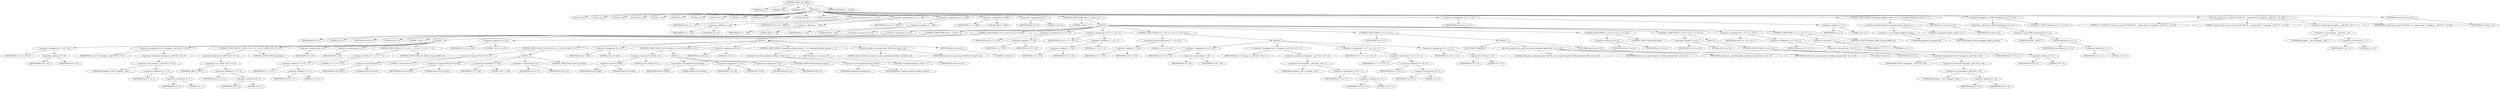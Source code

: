 digraph udhcp_get_option {  
"1000114" [label = "(METHOD,udhcp_get_option)" ]
"1000115" [label = "(PARAM,int a1)" ]
"1000116" [label = "(PARAM,int a2)" ]
"1000117" [label = "(PARAM,int a3)" ]
"1000118" [label = "(BLOCK,,)" ]
"1000119" [label = "(LOCAL,v3: int)" ]
"1000120" [label = "(LOCAL,v4: int)" ]
"1000121" [label = "(LOCAL,v5: int)" ]
"1000122" [label = "(LOCAL,v6: int)" ]
"1000123" [label = "(LOCAL,v7: int)" ]
"1000124" [label = "(LOCAL,v8: int)" ]
"1000125" [label = "(LOCAL,v9: int)" ]
"1000126" [label = "(LOCAL,v10: int)" ]
"1000127" [label = "(LOCAL,v11: int)" ]
"1000128" [label = "(LOCAL,v12: int)" ]
"1000129" [label = "(LOCAL,v13: bool)" ]
"1000130" [label = "(LOCAL,v14: int)" ]
"1000131" [label = "(LOCAL,v16: char [ 546 ])" ]
"1000132" [label = "(<operator>.assignment,v4 = a1 + 44)" ]
"1000133" [label = "(IDENTIFIER,v4,v4 = a1 + 44)" ]
"1000134" [label = "(<operator>.addition,a1 + 44)" ]
"1000135" [label = "(IDENTIFIER,a1,a1 + 44)" ]
"1000136" [label = "(LITERAL,44,a1 + 44)" ]
"1000137" [label = "(<operator>.assignment,v5 = a1 + 108)" ]
"1000138" [label = "(IDENTIFIER,v5,v5 = a1 + 108)" ]
"1000139" [label = "(<operator>.addition,a1 + 108)" ]
"1000140" [label = "(IDENTIFIER,a1,a1 + 108)" ]
"1000141" [label = "(LITERAL,108,a1 + 108)" ]
"1000142" [label = "(<operator>.assignment,v6 = a1 + 240)" ]
"1000143" [label = "(IDENTIFIER,v6,v6 = a1 + 240)" ]
"1000144" [label = "(<operator>.addition,a1 + 240)" ]
"1000145" [label = "(IDENTIFIER,a1,a1 + 240)" ]
"1000146" [label = "(LITERAL,240,a1 + 240)" ]
"1000147" [label = "(<operator>.assignment,v7 = 388)" ]
"1000148" [label = "(IDENTIFIER,v7,v7 = 388)" ]
"1000149" [label = "(LITERAL,388,v7 = 388)" ]
"1000150" [label = "(<operator>.assignment,v8 = 0)" ]
"1000151" [label = "(IDENTIFIER,v8,v8 = 0)" ]
"1000152" [label = "(LITERAL,0,v8 = 0)" ]
"1000153" [label = "(CONTROL_STRUCTURE,while ( 1 ),while ( 1 ))" ]
"1000154" [label = "(LITERAL,1,while ( 1 ))" ]
"1000155" [label = "(BLOCK,,)" ]
"1000156" [label = "(<operator>.assignment,v9 = 2)" ]
"1000157" [label = "(IDENTIFIER,v9,v9 = 2)" ]
"1000158" [label = "(LITERAL,2,v9 = 2)" ]
"1000159" [label = "(<operator>.assignment,v10 = 0)" ]
"1000160" [label = "(IDENTIFIER,v10,v10 = 0)" ]
"1000161" [label = "(LITERAL,0,v10 = 0)" ]
"1000162" [label = "(CONTROL_STRUCTURE,while ( 1 ),while ( 1 ))" ]
"1000163" [label = "(LITERAL,1,while ( 1 ))" ]
"1000164" [label = "(BLOCK,,)" ]
"1000165" [label = "(<operator>.assignment,v11 = v6 + v9)" ]
"1000166" [label = "(IDENTIFIER,v11,v11 = v6 + v9)" ]
"1000167" [label = "(<operator>.addition,v6 + v9)" ]
"1000168" [label = "(IDENTIFIER,v6,v6 + v9)" ]
"1000169" [label = "(IDENTIFIER,v9,v6 + v9)" ]
"1000170" [label = "(<operator>.assignment,v12 = *(unsigned __int8 *)(v6 + v9 - 2))" ]
"1000171" [label = "(IDENTIFIER,v12,v12 = *(unsigned __int8 *)(v6 + v9 - 2))" ]
"1000172" [label = "(<operator>.indirection,*(unsigned __int8 *)(v6 + v9 - 2))" ]
"1000173" [label = "(<operator>.cast,(unsigned __int8 *)(v6 + v9 - 2))" ]
"1000174" [label = "(UNKNOWN,unsigned __int8 *,unsigned __int8 *)" ]
"1000175" [label = "(<operator>.addition,v6 + v9 - 2)" ]
"1000176" [label = "(IDENTIFIER,v6,v6 + v9 - 2)" ]
"1000177" [label = "(<operator>.subtraction,v9 - 2)" ]
"1000178" [label = "(IDENTIFIER,v9,v9 - 2)" ]
"1000179" [label = "(LITERAL,2,v9 - 2)" ]
"1000180" [label = "(CONTROL_STRUCTURE,if ( *(_BYTE *)(v6 + v9 - 2) ),if ( *(_BYTE *)(v6 + v9 - 2) ))" ]
"1000181" [label = "(<operator>.indirection,*(_BYTE *)(v6 + v9 - 2))" ]
"1000182" [label = "(<operator>.cast,(_BYTE *)(v6 + v9 - 2))" ]
"1000183" [label = "(UNKNOWN,_BYTE *,_BYTE *)" ]
"1000184" [label = "(<operator>.addition,v6 + v9 - 2)" ]
"1000185" [label = "(IDENTIFIER,v6,v6 + v9 - 2)" ]
"1000186" [label = "(<operator>.subtraction,v9 - 2)" ]
"1000187" [label = "(IDENTIFIER,v9,v9 - 2)" ]
"1000188" [label = "(LITERAL,2,v9 - 2)" ]
"1000189" [label = "(CONTROL_STRUCTURE,break;,break;)" ]
"1000190" [label = "(<operator>.preDecrement,--v10)" ]
"1000191" [label = "(IDENTIFIER,v10,--v10)" ]
"1000192" [label = "(<operator>.preIncrement,++v9)" ]
"1000193" [label = "(IDENTIFIER,v9,++v9)" ]
"1000194" [label = "(CONTROL_STRUCTURE,if ( v7 + v10 + 1 < 2 ),if ( v7 + v10 + 1 < 2 ))" ]
"1000195" [label = "(<operator>.lessThan,v7 + v10 + 1 < 2)" ]
"1000196" [label = "(<operator>.addition,v7 + v10 + 1)" ]
"1000197" [label = "(IDENTIFIER,v7,v7 + v10 + 1)" ]
"1000198" [label = "(<operator>.addition,v10 + 1)" ]
"1000199" [label = "(IDENTIFIER,v10,v10 + 1)" ]
"1000200" [label = "(LITERAL,1,v10 + 1)" ]
"1000201" [label = "(LITERAL,2,v7 + v10 + 1 < 2)" ]
"1000202" [label = "(CONTROL_STRUCTURE,goto LABEL_20;,goto LABEL_20;)" ]
"1000203" [label = "(CONTROL_STRUCTURE,if ( v12 == 255 ),if ( v12 == 255 ))" ]
"1000204" [label = "(<operator>.equals,v12 == 255)" ]
"1000205" [label = "(IDENTIFIER,v12,v12 == 255)" ]
"1000206" [label = "(LITERAL,255,v12 == 255)" ]
"1000207" [label = "(BLOCK,,)" ]
"1000208" [label = "(CONTROL_STRUCTURE,if ( (v8 & 0x101) == 1 ),if ( (v8 & 0x101) == 1 ))" ]
"1000209" [label = "(<operator>.equals,(v8 & 0x101) == 1)" ]
"1000210" [label = "(<operator>.and,v8 & 0x101)" ]
"1000211" [label = "(IDENTIFIER,v8,v8 & 0x101)" ]
"1000212" [label = "(LITERAL,0x101,v8 & 0x101)" ]
"1000213" [label = "(LITERAL,1,(v8 & 0x101) == 1)" ]
"1000214" [label = "(BLOCK,,)" ]
"1000215" [label = "(<operators>.assignmentOr,v8 |= 0x101u)" ]
"1000216" [label = "(IDENTIFIER,v8,v8 |= 0x101u)" ]
"1000217" [label = "(LITERAL,0x101u,v8 |= 0x101u)" ]
"1000218" [label = "(<operator>.assignment,v7 = 128)" ]
"1000219" [label = "(IDENTIFIER,v7,v7 = 128)" ]
"1000220" [label = "(LITERAL,128,v7 = 128)" ]
"1000221" [label = "(<operator>.assignment,v6 = v5)" ]
"1000222" [label = "(IDENTIFIER,v6,v6 = v5)" ]
"1000223" [label = "(IDENTIFIER,v5,v6 = v5)" ]
"1000224" [label = "(CONTROL_STRUCTURE,continue;,continue;)" ]
"1000225" [label = "(<operator>.assignment,a3 = 514)" ]
"1000226" [label = "(IDENTIFIER,a3,a3 = 514)" ]
"1000227" [label = "(LITERAL,514,a3 = 514)" ]
"1000228" [label = "(CONTROL_STRUCTURE,if ( (v8 & 0x202) == 2 ),if ( (v8 & 0x202) == 2 ))" ]
"1000229" [label = "(<operator>.equals,(v8 & 0x202) == 2)" ]
"1000230" [label = "(<operator>.and,v8 & 0x202)" ]
"1000231" [label = "(IDENTIFIER,v8,v8 & 0x202)" ]
"1000232" [label = "(LITERAL,0x202,v8 & 0x202)" ]
"1000233" [label = "(LITERAL,2,(v8 & 0x202) == 2)" ]
"1000234" [label = "(BLOCK,,)" ]
"1000235" [label = "(<operators>.assignmentOr,v8 |= 0x202u)" ]
"1000236" [label = "(IDENTIFIER,v8,v8 |= 0x202u)" ]
"1000237" [label = "(LITERAL,0x202u,v8 |= 0x202u)" ]
"1000238" [label = "(<operator>.assignment,v7 = 64)" ]
"1000239" [label = "(IDENTIFIER,v7,v7 = 64)" ]
"1000240" [label = "(LITERAL,64,v7 = 64)" ]
"1000241" [label = "(<operator>.assignment,v6 = v4)" ]
"1000242" [label = "(IDENTIFIER,v6,v6 = v4)" ]
"1000243" [label = "(IDENTIFIER,v4,v6 = v4)" ]
"1000244" [label = "(CONTROL_STRUCTURE,continue;,continue;)" ]
"1000245" [label = "(<operator>.assignment,v14 = 0)" ]
"1000246" [label = "(IDENTIFIER,v14,v14 = 0)" ]
"1000247" [label = "(LITERAL,0,v14 = 0)" ]
"1000248" [label = "(CONTROL_STRUCTURE,if ( (unsigned int)dhcp_verbose < 3 ),if ( (unsigned int)dhcp_verbose < 3 ))" ]
"1000249" [label = "(<operator>.lessThan,(unsigned int)dhcp_verbose < 3)" ]
"1000250" [label = "(<operator>.cast,(unsigned int)dhcp_verbose)" ]
"1000251" [label = "(UNKNOWN,unsigned int,unsigned int)" ]
"1000252" [label = "(IDENTIFIER,dhcp_verbose,(unsigned int)dhcp_verbose)" ]
"1000253" [label = "(LITERAL,3,(unsigned int)dhcp_verbose < 3)" ]
"1000254" [label = "(RETURN,return v14;,return v14;)" ]
"1000255" [label = "(IDENTIFIER,v14,return v14;)" ]
"1000256" [label = "(bb_error_msg,bb_error_msg(\"option 0x%02x not found\", a2))" ]
"1000257" [label = "(LITERAL,\"option 0x%02x not found\",bb_error_msg(\"option 0x%02x not found\", a2))" ]
"1000258" [label = "(IDENTIFIER,a2,bb_error_msg(\"option 0x%02x not found\", a2))" ]
"1000259" [label = "(RETURN,return 0;,return 0;)" ]
"1000260" [label = "(LITERAL,0,return 0;)" ]
"1000261" [label = "(<operator>.assignment,a3 = v7 + v10)" ]
"1000262" [label = "(IDENTIFIER,a3,a3 = v7 + v10)" ]
"1000263" [label = "(<operator>.addition,v7 + v10)" ]
"1000264" [label = "(IDENTIFIER,v7,v7 + v10)" ]
"1000265" [label = "(IDENTIFIER,v10,v7 + v10)" ]
"1000266" [label = "(<operator>.assignment,v13 = v7 + v10 < 2)" ]
"1000267" [label = "(IDENTIFIER,v13,v13 = v7 + v10 < 2)" ]
"1000268" [label = "(<operator>.lessThan,v7 + v10 < 2)" ]
"1000269" [label = "(<operator>.addition,v7 + v10)" ]
"1000270" [label = "(IDENTIFIER,v7,v7 + v10)" ]
"1000271" [label = "(IDENTIFIER,v10,v7 + v10)" ]
"1000272" [label = "(LITERAL,2,v7 + v10 < 2)" ]
"1000273" [label = "(CONTROL_STRUCTURE,if ( v7 + v10 >= 2 ),if ( v7 + v10 >= 2 ))" ]
"1000274" [label = "(<operator>.greaterEqualsThan,v7 + v10 >= 2)" ]
"1000275" [label = "(<operator>.addition,v7 + v10)" ]
"1000276" [label = "(IDENTIFIER,v7,v7 + v10)" ]
"1000277" [label = "(IDENTIFIER,v10,v7 + v10)" ]
"1000278" [label = "(LITERAL,2,v7 + v10 >= 2)" ]
"1000279" [label = "(BLOCK,,)" ]
"1000280" [label = "(<operator>.assignment,v3 = v6 - v10)" ]
"1000281" [label = "(IDENTIFIER,v3,v3 = v6 - v10)" ]
"1000282" [label = "(<operator>.subtraction,v6 - v10)" ]
"1000283" [label = "(IDENTIFIER,v6,v6 - v10)" ]
"1000284" [label = "(IDENTIFIER,v10,v6 - v10)" ]
"1000285" [label = "(<operator>.assignment,a3 = *(unsigned __int8 *)(v6 - v10 + 1))" ]
"1000286" [label = "(IDENTIFIER,a3,a3 = *(unsigned __int8 *)(v6 - v10 + 1))" ]
"1000287" [label = "(<operator>.indirection,*(unsigned __int8 *)(v6 - v10 + 1))" ]
"1000288" [label = "(<operator>.cast,(unsigned __int8 *)(v6 - v10 + 1))" ]
"1000289" [label = "(UNKNOWN,unsigned __int8 *,unsigned __int8 *)" ]
"1000290" [label = "(<operator>.subtraction,v6 - v10 + 1)" ]
"1000291" [label = "(IDENTIFIER,v6,v6 - v10 + 1)" ]
"1000292" [label = "(<operator>.addition,v10 + 1)" ]
"1000293" [label = "(IDENTIFIER,v10,v10 + 1)" ]
"1000294" [label = "(LITERAL,1,v10 + 1)" ]
"1000295" [label = "(<operator>.assignment,v7 = v7 - a3 + v10 - 2)" ]
"1000296" [label = "(IDENTIFIER,v7,v7 = v7 - a3 + v10 - 2)" ]
"1000297" [label = "(<operator>.subtraction,v7 - a3 + v10 - 2)" ]
"1000298" [label = "(IDENTIFIER,v7,v7 - a3 + v10 - 2)" ]
"1000299" [label = "(<operator>.addition,a3 + v10 - 2)" ]
"1000300" [label = "(IDENTIFIER,a3,a3 + v10 - 2)" ]
"1000301" [label = "(<operator>.subtraction,v10 - 2)" ]
"1000302" [label = "(IDENTIFIER,v10,v10 - 2)" ]
"1000303" [label = "(LITERAL,2,v10 - 2)" ]
"1000304" [label = "(<operator>.assignment,v13 = v7 < 0)" ]
"1000305" [label = "(IDENTIFIER,v13,v13 = v7 < 0)" ]
"1000306" [label = "(<operator>.lessThan,v7 < 0)" ]
"1000307" [label = "(IDENTIFIER,v7,v7 < 0)" ]
"1000308" [label = "(LITERAL,0,v7 < 0)" ]
"1000309" [label = "(CONTROL_STRUCTURE,if ( v13 ),if ( v13 ))" ]
"1000310" [label = "(IDENTIFIER,v13,if ( v13 ))" ]
"1000311" [label = "(BLOCK,,)" ]
"1000312" [label = "(JUMP_TARGET,LABEL_20)" ]
"1000313" [label = "(bb_error_msg,bb_error_msg(\"bad packet, malformed option field\", a2, a3, v9))" ]
"1000314" [label = "(LITERAL,\"bad packet, malformed option field\",bb_error_msg(\"bad packet, malformed option field\", a2, a3, v9))" ]
"1000315" [label = "(IDENTIFIER,a2,bb_error_msg(\"bad packet, malformed option field\", a2, a3, v9))" ]
"1000316" [label = "(IDENTIFIER,a3,bb_error_msg(\"bad packet, malformed option field\", a2, a3, v9))" ]
"1000317" [label = "(IDENTIFIER,v9,bb_error_msg(\"bad packet, malformed option field\", a2, a3, v9))" ]
"1000318" [label = "(RETURN,return 0;,return 0;)" ]
"1000319" [label = "(LITERAL,0,return 0;)" ]
"1000320" [label = "(CONTROL_STRUCTURE,if ( v12 == a2 ),if ( v12 == a2 ))" ]
"1000321" [label = "(<operator>.equals,v12 == a2)" ]
"1000322" [label = "(IDENTIFIER,v12,v12 == a2)" ]
"1000323" [label = "(IDENTIFIER,a2,v12 == a2)" ]
"1000324" [label = "(CONTROL_STRUCTURE,break;,break;)" ]
"1000325" [label = "(CONTROL_STRUCTURE,if ( v12 == 52 ),if ( v12 == 52 ))" ]
"1000326" [label = "(<operator>.equals,v12 == 52)" ]
"1000327" [label = "(IDENTIFIER,v12,v12 == 52)" ]
"1000328" [label = "(LITERAL,52,v12 == 52)" ]
"1000329" [label = "(BLOCK,,)" ]
"1000330" [label = "(CONTROL_STRUCTURE,if ( a3 ),if ( a3 ))" ]
"1000331" [label = "(IDENTIFIER,a3,if ( a3 ))" ]
"1000332" [label = "(<operators>.assignmentOr,v8 |= *(unsigned __int8 *)(v6 + v9))" ]
"1000333" [label = "(IDENTIFIER,v8,v8 |= *(unsigned __int8 *)(v6 + v9))" ]
"1000334" [label = "(<operator>.indirection,*(unsigned __int8 *)(v6 + v9))" ]
"1000335" [label = "(<operator>.cast,(unsigned __int8 *)(v6 + v9))" ]
"1000336" [label = "(UNKNOWN,unsigned __int8 *,unsigned __int8 *)" ]
"1000337" [label = "(<operator>.addition,v6 + v9)" ]
"1000338" [label = "(IDENTIFIER,v6,v6 + v9)" ]
"1000339" [label = "(IDENTIFIER,v9,v6 + v9)" ]
"1000340" [label = "(<operator>.assignment,v6 = v6 + a3 - v10 + 2)" ]
"1000341" [label = "(IDENTIFIER,v6,v6 = v6 + a3 - v10 + 2)" ]
"1000342" [label = "(<operator>.addition,v6 + a3 - v10 + 2)" ]
"1000343" [label = "(IDENTIFIER,v6,v6 + a3 - v10 + 2)" ]
"1000344" [label = "(<operator>.subtraction,a3 - v10 + 2)" ]
"1000345" [label = "(IDENTIFIER,a3,a3 - v10 + 2)" ]
"1000346" [label = "(<operator>.addition,v10 + 2)" ]
"1000347" [label = "(IDENTIFIER,v10,v10 + 2)" ]
"1000348" [label = "(LITERAL,2,v10 + 2)" ]
"1000349" [label = "(CONTROL_STRUCTURE,if ( v7 < 1 ),if ( v7 < 1 ))" ]
"1000350" [label = "(<operator>.lessThan,v7 < 1)" ]
"1000351" [label = "(IDENTIFIER,v7,v7 < 1)" ]
"1000352" [label = "(LITERAL,1,v7 < 1)" ]
"1000353" [label = "(CONTROL_STRUCTURE,goto LABEL_20;,goto LABEL_20;)" ]
"1000354" [label = "(<operator>.assignment,v14 = v3 + 2)" ]
"1000355" [label = "(IDENTIFIER,v14,v14 = v3 + 2)" ]
"1000356" [label = "(<operator>.addition,v3 + 2)" ]
"1000357" [label = "(IDENTIFIER,v3,v3 + 2)" ]
"1000358" [label = "(LITERAL,2,v3 + 2)" ]
"1000359" [label = "(CONTROL_STRUCTURE,if ( (unsigned int)dhcp_verbose <= 1 ),if ( (unsigned int)dhcp_verbose <= 1 ))" ]
"1000360" [label = "(<operator>.lessEqualsThan,(unsigned int)dhcp_verbose <= 1)" ]
"1000361" [label = "(<operator>.cast,(unsigned int)dhcp_verbose)" ]
"1000362" [label = "(UNKNOWN,unsigned int,unsigned int)" ]
"1000363" [label = "(IDENTIFIER,dhcp_verbose,(unsigned int)dhcp_verbose)" ]
"1000364" [label = "(LITERAL,1,(unsigned int)dhcp_verbose <= 1)" ]
"1000365" [label = "(RETURN,return v14;,return v14;)" ]
"1000366" [label = "(IDENTIFIER,v14,return v14;)" ]
"1000367" [label = "(<operator>.assignment,*(_BYTE *)bin2hex(v16, v3 + 2) = 0)" ]
"1000368" [label = "(<operator>.indirection,*(_BYTE *)bin2hex(v16, v3 + 2))" ]
"1000369" [label = "(<operator>.cast,(_BYTE *)bin2hex(v16, v3 + 2))" ]
"1000370" [label = "(UNKNOWN,_BYTE *,_BYTE *)" ]
"1000371" [label = "(bin2hex,bin2hex(v16, v3 + 2))" ]
"1000372" [label = "(IDENTIFIER,v16,bin2hex(v16, v3 + 2))" ]
"1000373" [label = "(<operator>.addition,v3 + 2)" ]
"1000374" [label = "(IDENTIFIER,v3,v3 + 2)" ]
"1000375" [label = "(LITERAL,2,v3 + 2)" ]
"1000376" [label = "(LITERAL,0,*(_BYTE *)bin2hex(v16, v3 + 2) = 0)" ]
"1000377" [label = "(bb_error_msg,bb_error_msg(\"%s: 0x%02x %s\", \"option found\", *(unsigned __int8 *)(v11 - 2), v16))" ]
"1000378" [label = "(LITERAL,\"%s: 0x%02x %s\",bb_error_msg(\"%s: 0x%02x %s\", \"option found\", *(unsigned __int8 *)(v11 - 2), v16))" ]
"1000379" [label = "(LITERAL,\"option found\",bb_error_msg(\"%s: 0x%02x %s\", \"option found\", *(unsigned __int8 *)(v11 - 2), v16))" ]
"1000380" [label = "(<operator>.indirection,*(unsigned __int8 *)(v11 - 2))" ]
"1000381" [label = "(<operator>.cast,(unsigned __int8 *)(v11 - 2))" ]
"1000382" [label = "(UNKNOWN,unsigned __int8 *,unsigned __int8 *)" ]
"1000383" [label = "(<operator>.subtraction,v11 - 2)" ]
"1000384" [label = "(IDENTIFIER,v11,v11 - 2)" ]
"1000385" [label = "(LITERAL,2,v11 - 2)" ]
"1000386" [label = "(IDENTIFIER,v16,bb_error_msg(\"%s: 0x%02x %s\", \"option found\", *(unsigned __int8 *)(v11 - 2), v16))" ]
"1000387" [label = "(RETURN,return v14;,return v14;)" ]
"1000388" [label = "(IDENTIFIER,v14,return v14;)" ]
"1000389" [label = "(METHOD_RETURN,int __fastcall)" ]
  "1000114" -> "1000115" 
  "1000114" -> "1000116" 
  "1000114" -> "1000117" 
  "1000114" -> "1000118" 
  "1000114" -> "1000389" 
  "1000118" -> "1000119" 
  "1000118" -> "1000120" 
  "1000118" -> "1000121" 
  "1000118" -> "1000122" 
  "1000118" -> "1000123" 
  "1000118" -> "1000124" 
  "1000118" -> "1000125" 
  "1000118" -> "1000126" 
  "1000118" -> "1000127" 
  "1000118" -> "1000128" 
  "1000118" -> "1000129" 
  "1000118" -> "1000130" 
  "1000118" -> "1000131" 
  "1000118" -> "1000132" 
  "1000118" -> "1000137" 
  "1000118" -> "1000142" 
  "1000118" -> "1000147" 
  "1000118" -> "1000150" 
  "1000118" -> "1000153" 
  "1000118" -> "1000354" 
  "1000118" -> "1000359" 
  "1000118" -> "1000367" 
  "1000118" -> "1000377" 
  "1000118" -> "1000387" 
  "1000132" -> "1000133" 
  "1000132" -> "1000134" 
  "1000134" -> "1000135" 
  "1000134" -> "1000136" 
  "1000137" -> "1000138" 
  "1000137" -> "1000139" 
  "1000139" -> "1000140" 
  "1000139" -> "1000141" 
  "1000142" -> "1000143" 
  "1000142" -> "1000144" 
  "1000144" -> "1000145" 
  "1000144" -> "1000146" 
  "1000147" -> "1000148" 
  "1000147" -> "1000149" 
  "1000150" -> "1000151" 
  "1000150" -> "1000152" 
  "1000153" -> "1000154" 
  "1000153" -> "1000155" 
  "1000155" -> "1000156" 
  "1000155" -> "1000159" 
  "1000155" -> "1000162" 
  "1000155" -> "1000203" 
  "1000155" -> "1000261" 
  "1000155" -> "1000266" 
  "1000155" -> "1000273" 
  "1000155" -> "1000309" 
  "1000155" -> "1000320" 
  "1000155" -> "1000325" 
  "1000155" -> "1000340" 
  "1000155" -> "1000349" 
  "1000156" -> "1000157" 
  "1000156" -> "1000158" 
  "1000159" -> "1000160" 
  "1000159" -> "1000161" 
  "1000162" -> "1000163" 
  "1000162" -> "1000164" 
  "1000164" -> "1000165" 
  "1000164" -> "1000170" 
  "1000164" -> "1000180" 
  "1000164" -> "1000190" 
  "1000164" -> "1000192" 
  "1000164" -> "1000194" 
  "1000165" -> "1000166" 
  "1000165" -> "1000167" 
  "1000167" -> "1000168" 
  "1000167" -> "1000169" 
  "1000170" -> "1000171" 
  "1000170" -> "1000172" 
  "1000172" -> "1000173" 
  "1000173" -> "1000174" 
  "1000173" -> "1000175" 
  "1000175" -> "1000176" 
  "1000175" -> "1000177" 
  "1000177" -> "1000178" 
  "1000177" -> "1000179" 
  "1000180" -> "1000181" 
  "1000180" -> "1000189" 
  "1000181" -> "1000182" 
  "1000182" -> "1000183" 
  "1000182" -> "1000184" 
  "1000184" -> "1000185" 
  "1000184" -> "1000186" 
  "1000186" -> "1000187" 
  "1000186" -> "1000188" 
  "1000190" -> "1000191" 
  "1000192" -> "1000193" 
  "1000194" -> "1000195" 
  "1000194" -> "1000202" 
  "1000195" -> "1000196" 
  "1000195" -> "1000201" 
  "1000196" -> "1000197" 
  "1000196" -> "1000198" 
  "1000198" -> "1000199" 
  "1000198" -> "1000200" 
  "1000203" -> "1000204" 
  "1000203" -> "1000207" 
  "1000204" -> "1000205" 
  "1000204" -> "1000206" 
  "1000207" -> "1000208" 
  "1000207" -> "1000225" 
  "1000207" -> "1000228" 
  "1000207" -> "1000245" 
  "1000207" -> "1000248" 
  "1000207" -> "1000256" 
  "1000207" -> "1000259" 
  "1000208" -> "1000209" 
  "1000208" -> "1000214" 
  "1000209" -> "1000210" 
  "1000209" -> "1000213" 
  "1000210" -> "1000211" 
  "1000210" -> "1000212" 
  "1000214" -> "1000215" 
  "1000214" -> "1000218" 
  "1000214" -> "1000221" 
  "1000214" -> "1000224" 
  "1000215" -> "1000216" 
  "1000215" -> "1000217" 
  "1000218" -> "1000219" 
  "1000218" -> "1000220" 
  "1000221" -> "1000222" 
  "1000221" -> "1000223" 
  "1000225" -> "1000226" 
  "1000225" -> "1000227" 
  "1000228" -> "1000229" 
  "1000228" -> "1000234" 
  "1000229" -> "1000230" 
  "1000229" -> "1000233" 
  "1000230" -> "1000231" 
  "1000230" -> "1000232" 
  "1000234" -> "1000235" 
  "1000234" -> "1000238" 
  "1000234" -> "1000241" 
  "1000234" -> "1000244" 
  "1000235" -> "1000236" 
  "1000235" -> "1000237" 
  "1000238" -> "1000239" 
  "1000238" -> "1000240" 
  "1000241" -> "1000242" 
  "1000241" -> "1000243" 
  "1000245" -> "1000246" 
  "1000245" -> "1000247" 
  "1000248" -> "1000249" 
  "1000248" -> "1000254" 
  "1000249" -> "1000250" 
  "1000249" -> "1000253" 
  "1000250" -> "1000251" 
  "1000250" -> "1000252" 
  "1000254" -> "1000255" 
  "1000256" -> "1000257" 
  "1000256" -> "1000258" 
  "1000259" -> "1000260" 
  "1000261" -> "1000262" 
  "1000261" -> "1000263" 
  "1000263" -> "1000264" 
  "1000263" -> "1000265" 
  "1000266" -> "1000267" 
  "1000266" -> "1000268" 
  "1000268" -> "1000269" 
  "1000268" -> "1000272" 
  "1000269" -> "1000270" 
  "1000269" -> "1000271" 
  "1000273" -> "1000274" 
  "1000273" -> "1000279" 
  "1000274" -> "1000275" 
  "1000274" -> "1000278" 
  "1000275" -> "1000276" 
  "1000275" -> "1000277" 
  "1000279" -> "1000280" 
  "1000279" -> "1000285" 
  "1000279" -> "1000295" 
  "1000279" -> "1000304" 
  "1000280" -> "1000281" 
  "1000280" -> "1000282" 
  "1000282" -> "1000283" 
  "1000282" -> "1000284" 
  "1000285" -> "1000286" 
  "1000285" -> "1000287" 
  "1000287" -> "1000288" 
  "1000288" -> "1000289" 
  "1000288" -> "1000290" 
  "1000290" -> "1000291" 
  "1000290" -> "1000292" 
  "1000292" -> "1000293" 
  "1000292" -> "1000294" 
  "1000295" -> "1000296" 
  "1000295" -> "1000297" 
  "1000297" -> "1000298" 
  "1000297" -> "1000299" 
  "1000299" -> "1000300" 
  "1000299" -> "1000301" 
  "1000301" -> "1000302" 
  "1000301" -> "1000303" 
  "1000304" -> "1000305" 
  "1000304" -> "1000306" 
  "1000306" -> "1000307" 
  "1000306" -> "1000308" 
  "1000309" -> "1000310" 
  "1000309" -> "1000311" 
  "1000311" -> "1000312" 
  "1000311" -> "1000313" 
  "1000311" -> "1000318" 
  "1000313" -> "1000314" 
  "1000313" -> "1000315" 
  "1000313" -> "1000316" 
  "1000313" -> "1000317" 
  "1000318" -> "1000319" 
  "1000320" -> "1000321" 
  "1000320" -> "1000324" 
  "1000321" -> "1000322" 
  "1000321" -> "1000323" 
  "1000325" -> "1000326" 
  "1000325" -> "1000329" 
  "1000326" -> "1000327" 
  "1000326" -> "1000328" 
  "1000329" -> "1000330" 
  "1000330" -> "1000331" 
  "1000330" -> "1000332" 
  "1000332" -> "1000333" 
  "1000332" -> "1000334" 
  "1000334" -> "1000335" 
  "1000335" -> "1000336" 
  "1000335" -> "1000337" 
  "1000337" -> "1000338" 
  "1000337" -> "1000339" 
  "1000340" -> "1000341" 
  "1000340" -> "1000342" 
  "1000342" -> "1000343" 
  "1000342" -> "1000344" 
  "1000344" -> "1000345" 
  "1000344" -> "1000346" 
  "1000346" -> "1000347" 
  "1000346" -> "1000348" 
  "1000349" -> "1000350" 
  "1000349" -> "1000353" 
  "1000350" -> "1000351" 
  "1000350" -> "1000352" 
  "1000354" -> "1000355" 
  "1000354" -> "1000356" 
  "1000356" -> "1000357" 
  "1000356" -> "1000358" 
  "1000359" -> "1000360" 
  "1000359" -> "1000365" 
  "1000360" -> "1000361" 
  "1000360" -> "1000364" 
  "1000361" -> "1000362" 
  "1000361" -> "1000363" 
  "1000365" -> "1000366" 
  "1000367" -> "1000368" 
  "1000367" -> "1000376" 
  "1000368" -> "1000369" 
  "1000369" -> "1000370" 
  "1000369" -> "1000371" 
  "1000371" -> "1000372" 
  "1000371" -> "1000373" 
  "1000373" -> "1000374" 
  "1000373" -> "1000375" 
  "1000377" -> "1000378" 
  "1000377" -> "1000379" 
  "1000377" -> "1000380" 
  "1000377" -> "1000386" 
  "1000380" -> "1000381" 
  "1000381" -> "1000382" 
  "1000381" -> "1000383" 
  "1000383" -> "1000384" 
  "1000383" -> "1000385" 
  "1000387" -> "1000388" 
}

